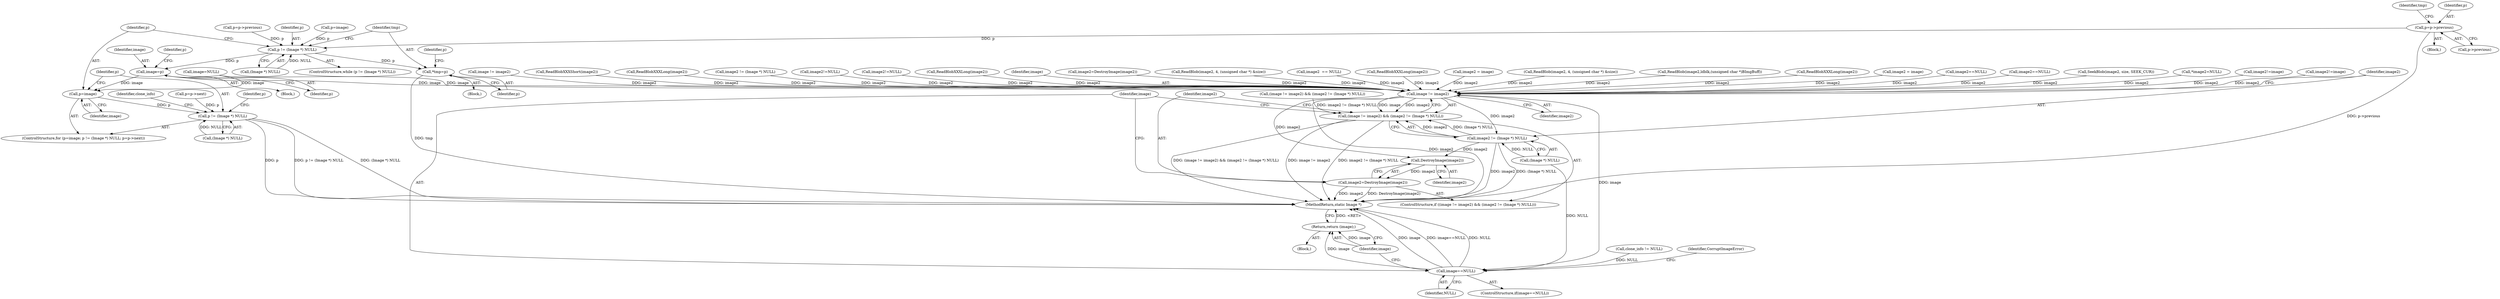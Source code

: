 digraph "0_ImageMagick_e5c063a1007506ba69e97a35effcdef944421c89@pointer" {
"1001817" [label="(Call,p=p->previous)"];
"1001794" [label="(Call,p != (Image *) NULL)"];
"1001801" [label="(Call,*tmp=p)"];
"1001827" [label="(Call,image=p)"];
"1001836" [label="(Call,p=image)"];
"1001839" [label="(Call,p != (Image *) NULL)"];
"1001895" [label="(Call,image != image2)"];
"1001894" [label="(Call,(image != image2) && (image2 != (Image *) NULL))"];
"1001898" [label="(Call,image2 != (Image *) NULL)"];
"1001905" [label="(Call,DestroyImage(image2))"];
"1001903" [label="(Call,image2=DestroyImage(image2))"];
"1001908" [label="(Call,image==NULL)"];
"1001914" [label="(Return,return (image);)"];
"1001915" [label="(Identifier,image)"];
"1000161" [label="(Call,*image2=NULL)"];
"1001904" [label="(Identifier,image2)"];
"1001643" [label="(Call,image2!=image)"];
"1001826" [label="(Block,)"];
"1001730" [label="(Call,image2!=image)"];
"1001831" [label="(Identifier,p)"];
"1000992" [label="(Call,image != image2)"];
"1001898" [label="(Call,image2 != (Image *) NULL)"];
"1001830" [label="(Call,p=p->previous)"];
"1000673" [label="(Call,ReadBlobXXXShort(image2))"];
"1001900" [label="(Call,(Image *) NULL)"];
"1001897" [label="(Identifier,image2)"];
"1001795" [label="(Identifier,p)"];
"1001801" [label="(Call,*tmp=p)"];
"1000991" [label="(Call,(image != image2) && (image2 != (Image *) NULL))"];
"1001790" [label="(Call,image=NULL)"];
"1000649" [label="(Call,ReadBlobXXXLong(image2))"];
"1000995" [label="(Call,image2 != (Image *) NULL)"];
"1001910" [label="(Identifier,NULL)"];
"1001914" [label="(Return,return (image);)"];
"1001639" [label="(Call,image2!=NULL)"];
"1001817" [label="(Call,p=p->previous)"];
"1001726" [label="(Call,image2!=NULL)"];
"1000158" [label="(Block,)"];
"1001836" [label="(Call,p=image)"];
"1001908" [label="(Call,image==NULL)"];
"1001819" [label="(Call,p->previous)"];
"1001851" [label="(Identifier,p)"];
"1001803" [label="(Identifier,p)"];
"1000616" [label="(Call,ReadBlobXXXLong(image2))"];
"1001896" [label="(Identifier,image)"];
"1001796" [label="(Call,(Image *) NULL)"];
"1001824" [label="(Identifier,tmp)"];
"1001802" [label="(Identifier,tmp)"];
"1001000" [label="(Call,image2=DestroyImage(image2))"];
"1001829" [label="(Identifier,p)"];
"1001906" [label="(Identifier,image2)"];
"1001793" [label="(ControlStructure,while (p != (Image *) NULL))"];
"1001840" [label="(Identifier,p)"];
"1001893" [label="(ControlStructure,if ((image != image2) && (image2 != (Image *) NULL)))"];
"1001837" [label="(Identifier,p)"];
"1001894" [label="(Call,(image != image2) && (image2 != (Image *) NULL))"];
"1001827" [label="(Call,image=p)"];
"1000791" [label="(Call,ReadBlob(image2, 4, (unsigned char *) &size))"];
"1000292" [label="(Call,image2  == NULL)"];
"1001899" [label="(Identifier,image2)"];
"1001841" [label="(Call,(Image *) NULL)"];
"1001839" [label="(Call,p != (Image *) NULL)"];
"1001857" [label="(Identifier,clone_info)"];
"1001916" [label="(MethodReturn,static Image *)"];
"1000593" [label="(Call,ReadBlobXXXLong(image2))"];
"1001828" [label="(Identifier,image)"];
"1001721" [label="(Call,image2 = image)"];
"1000818" [label="(Call,ReadBlob(image2, 4, (unsigned char *) &size))"];
"1001838" [label="(Identifier,image)"];
"1001283" [label="(Call,ReadBlob(image2,ldblk,(unsigned char *)BImgBuff))"];
"1001835" [label="(ControlStructure,for (p=image; p != (Image *) NULL; p=p->next))"];
"1001816" [label="(Block,)"];
"1001903" [label="(Call,image2=DestroyImage(image2))"];
"1001818" [label="(Identifier,p)"];
"1001844" [label="(Call,p=p->next)"];
"1001907" [label="(ControlStructure,if(image==NULL))"];
"1001856" [label="(Call,clone_info != NULL)"];
"1000508" [label="(Call,ReadBlobXXXLong(image2))"];
"1001905" [label="(Call,DestroyImage(image2))"];
"1001808" [label="(Identifier,p)"];
"1001909" [label="(Identifier,image)"];
"1001787" [label="(Call,p=image)"];
"1001895" [label="(Call,image != image2)"];
"1000479" [label="(Call,image2 = image)"];
"1001912" [label="(Identifier,CorruptImageError)"];
"1001799" [label="(Block,)"];
"1001718" [label="(Call,image2==NULL)"];
"1001794" [label="(Call,p != (Image *) NULL)"];
"1000500" [label="(Call,image2==NULL)"];
"1000780" [label="(Call,SeekBlob(image2, size, SEEK_CUR))"];
"1001817" -> "1001816"  [label="AST: "];
"1001817" -> "1001819"  [label="CFG: "];
"1001818" -> "1001817"  [label="AST: "];
"1001819" -> "1001817"  [label="AST: "];
"1001824" -> "1001817"  [label="CFG: "];
"1001817" -> "1001916"  [label="DDG: p->previous"];
"1001817" -> "1001794"  [label="DDG: p"];
"1001794" -> "1001793"  [label="AST: "];
"1001794" -> "1001796"  [label="CFG: "];
"1001795" -> "1001794"  [label="AST: "];
"1001796" -> "1001794"  [label="AST: "];
"1001802" -> "1001794"  [label="CFG: "];
"1001837" -> "1001794"  [label="CFG: "];
"1001830" -> "1001794"  [label="DDG: p"];
"1001787" -> "1001794"  [label="DDG: p"];
"1001796" -> "1001794"  [label="DDG: NULL"];
"1001794" -> "1001801"  [label="DDG: p"];
"1001794" -> "1001827"  [label="DDG: p"];
"1001801" -> "1001799"  [label="AST: "];
"1001801" -> "1001803"  [label="CFG: "];
"1001802" -> "1001801"  [label="AST: "];
"1001803" -> "1001801"  [label="AST: "];
"1001808" -> "1001801"  [label="CFG: "];
"1001801" -> "1001916"  [label="DDG: tmp"];
"1001827" -> "1001826"  [label="AST: "];
"1001827" -> "1001829"  [label="CFG: "];
"1001828" -> "1001827"  [label="AST: "];
"1001829" -> "1001827"  [label="AST: "];
"1001831" -> "1001827"  [label="CFG: "];
"1001827" -> "1001836"  [label="DDG: image"];
"1001827" -> "1001895"  [label="DDG: image"];
"1001836" -> "1001835"  [label="AST: "];
"1001836" -> "1001838"  [label="CFG: "];
"1001837" -> "1001836"  [label="AST: "];
"1001838" -> "1001836"  [label="AST: "];
"1001840" -> "1001836"  [label="CFG: "];
"1001790" -> "1001836"  [label="DDG: image"];
"1001836" -> "1001839"  [label="DDG: p"];
"1001839" -> "1001835"  [label="AST: "];
"1001839" -> "1001841"  [label="CFG: "];
"1001840" -> "1001839"  [label="AST: "];
"1001841" -> "1001839"  [label="AST: "];
"1001851" -> "1001839"  [label="CFG: "];
"1001857" -> "1001839"  [label="CFG: "];
"1001839" -> "1001916"  [label="DDG: p != (Image *) NULL"];
"1001839" -> "1001916"  [label="DDG: (Image *) NULL"];
"1001839" -> "1001916"  [label="DDG: p"];
"1001844" -> "1001839"  [label="DDG: p"];
"1001841" -> "1001839"  [label="DDG: NULL"];
"1001895" -> "1001894"  [label="AST: "];
"1001895" -> "1001897"  [label="CFG: "];
"1001896" -> "1001895"  [label="AST: "];
"1001897" -> "1001895"  [label="AST: "];
"1001899" -> "1001895"  [label="CFG: "];
"1001894" -> "1001895"  [label="CFG: "];
"1001895" -> "1001916"  [label="DDG: image2"];
"1001895" -> "1001894"  [label="DDG: image"];
"1001895" -> "1001894"  [label="DDG: image2"];
"1001790" -> "1001895"  [label="DDG: image"];
"1000995" -> "1001895"  [label="DDG: image2"];
"1000508" -> "1001895"  [label="DDG: image2"];
"1000780" -> "1001895"  [label="DDG: image2"];
"1001730" -> "1001895"  [label="DDG: image2"];
"1001639" -> "1001895"  [label="DDG: image2"];
"1001721" -> "1001895"  [label="DDG: image2"];
"1001643" -> "1001895"  [label="DDG: image2"];
"1000500" -> "1001895"  [label="DDG: image2"];
"1000593" -> "1001895"  [label="DDG: image2"];
"1000992" -> "1001895"  [label="DDG: image2"];
"1000818" -> "1001895"  [label="DDG: image2"];
"1001283" -> "1001895"  [label="DDG: image2"];
"1000161" -> "1001895"  [label="DDG: image2"];
"1000791" -> "1001895"  [label="DDG: image2"];
"1000649" -> "1001895"  [label="DDG: image2"];
"1000292" -> "1001895"  [label="DDG: image2"];
"1000616" -> "1001895"  [label="DDG: image2"];
"1001718" -> "1001895"  [label="DDG: image2"];
"1000673" -> "1001895"  [label="DDG: image2"];
"1001000" -> "1001895"  [label="DDG: image2"];
"1000479" -> "1001895"  [label="DDG: image2"];
"1001726" -> "1001895"  [label="DDG: image2"];
"1001895" -> "1001898"  [label="DDG: image2"];
"1001895" -> "1001905"  [label="DDG: image2"];
"1001895" -> "1001908"  [label="DDG: image"];
"1001894" -> "1001893"  [label="AST: "];
"1001894" -> "1001898"  [label="CFG: "];
"1001898" -> "1001894"  [label="AST: "];
"1001904" -> "1001894"  [label="CFG: "];
"1001909" -> "1001894"  [label="CFG: "];
"1001894" -> "1001916"  [label="DDG: (image != image2) && (image2 != (Image *) NULL)"];
"1001894" -> "1001916"  [label="DDG: image != image2"];
"1001894" -> "1001916"  [label="DDG: image2 != (Image *) NULL"];
"1001898" -> "1001894"  [label="DDG: image2"];
"1001898" -> "1001894"  [label="DDG: (Image *) NULL"];
"1000991" -> "1001894"  [label="DDG: image2 != (Image *) NULL"];
"1001898" -> "1001900"  [label="CFG: "];
"1001899" -> "1001898"  [label="AST: "];
"1001900" -> "1001898"  [label="AST: "];
"1001898" -> "1001916"  [label="DDG: image2"];
"1001898" -> "1001916"  [label="DDG: (Image *) NULL"];
"1001900" -> "1001898"  [label="DDG: NULL"];
"1001898" -> "1001905"  [label="DDG: image2"];
"1001905" -> "1001903"  [label="AST: "];
"1001905" -> "1001906"  [label="CFG: "];
"1001906" -> "1001905"  [label="AST: "];
"1001903" -> "1001905"  [label="CFG: "];
"1001905" -> "1001903"  [label="DDG: image2"];
"1001903" -> "1001893"  [label="AST: "];
"1001904" -> "1001903"  [label="AST: "];
"1001909" -> "1001903"  [label="CFG: "];
"1001903" -> "1001916"  [label="DDG: DestroyImage(image2)"];
"1001903" -> "1001916"  [label="DDG: image2"];
"1001908" -> "1001907"  [label="AST: "];
"1001908" -> "1001910"  [label="CFG: "];
"1001909" -> "1001908"  [label="AST: "];
"1001910" -> "1001908"  [label="AST: "];
"1001912" -> "1001908"  [label="CFG: "];
"1001915" -> "1001908"  [label="CFG: "];
"1001908" -> "1001916"  [label="DDG: image"];
"1001908" -> "1001916"  [label="DDG: image==NULL"];
"1001908" -> "1001916"  [label="DDG: NULL"];
"1001856" -> "1001908"  [label="DDG: NULL"];
"1001900" -> "1001908"  [label="DDG: NULL"];
"1001908" -> "1001914"  [label="DDG: image"];
"1001914" -> "1000158"  [label="AST: "];
"1001914" -> "1001915"  [label="CFG: "];
"1001915" -> "1001914"  [label="AST: "];
"1001916" -> "1001914"  [label="CFG: "];
"1001914" -> "1001916"  [label="DDG: <RET>"];
"1001915" -> "1001914"  [label="DDG: image"];
}

